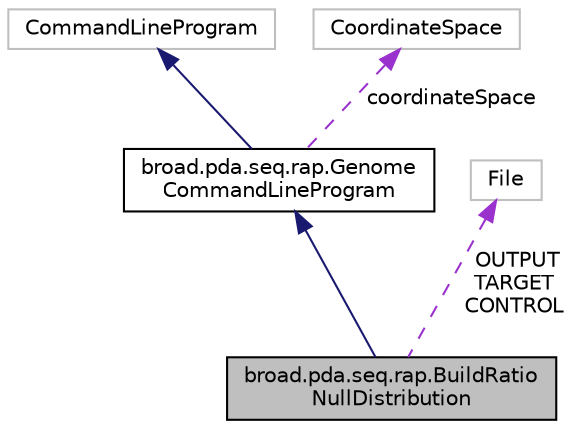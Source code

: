 digraph "broad.pda.seq.rap.BuildRatioNullDistribution"
{
  edge [fontname="Helvetica",fontsize="10",labelfontname="Helvetica",labelfontsize="10"];
  node [fontname="Helvetica",fontsize="10",shape=record];
  Node1 [label="broad.pda.seq.rap.BuildRatio\lNullDistribution",height=0.2,width=0.4,color="black", fillcolor="grey75", style="filled" fontcolor="black"];
  Node2 -> Node1 [dir="back",color="midnightblue",fontsize="10",style="solid",fontname="Helvetica"];
  Node2 [label="broad.pda.seq.rap.Genome\lCommandLineProgram",height=0.2,width=0.4,color="black", fillcolor="white", style="filled",URL="$classbroad_1_1pda_1_1seq_1_1rap_1_1_genome_command_line_program.html"];
  Node3 -> Node2 [dir="back",color="midnightblue",fontsize="10",style="solid",fontname="Helvetica"];
  Node3 [label="CommandLineProgram",height=0.2,width=0.4,color="grey75", fillcolor="white", style="filled"];
  Node4 -> Node2 [dir="back",color="darkorchid3",fontsize="10",style="dashed",label=" coordinateSpace" ,fontname="Helvetica"];
  Node4 [label="CoordinateSpace",height=0.2,width=0.4,color="grey75", fillcolor="white", style="filled"];
  Node5 -> Node1 [dir="back",color="darkorchid3",fontsize="10",style="dashed",label=" OUTPUT\nTARGET\nCONTROL" ,fontname="Helvetica"];
  Node5 [label="File",height=0.2,width=0.4,color="grey75", fillcolor="white", style="filled"];
}
